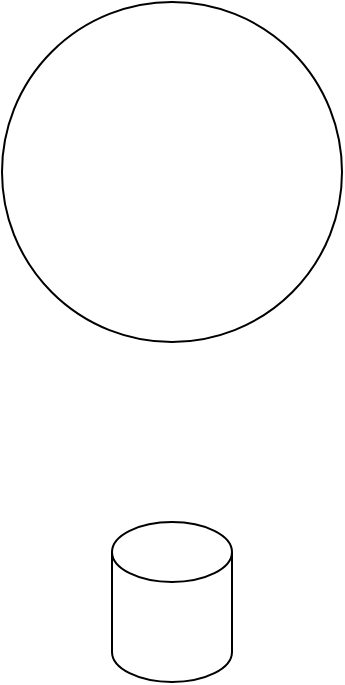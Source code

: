 <mxfile version="20.2.6" type="github"><diagram id="LfK2nU24KpOiZ4q0ZlP5" name="Page-1"><mxGraphModel dx="1422" dy="743" grid="1" gridSize="10" guides="1" tooltips="1" connect="1" arrows="1" fold="1" page="1" pageScale="1" pageWidth="850" pageHeight="1100" math="0" shadow="0"><root><mxCell id="0"/><mxCell id="1" parent="0"/><mxCell id="E54cA-_sD3c788qr0cIT-1" value="" style="ellipse;whiteSpace=wrap;html=1;aspect=fixed;" vertex="1" parent="1"><mxGeometry x="140" y="170" width="170" height="170" as="geometry"/></mxCell><mxCell id="E54cA-_sD3c788qr0cIT-2" value="" style="shape=cylinder3;whiteSpace=wrap;html=1;boundedLbl=1;backgroundOutline=1;size=15;" vertex="1" parent="1"><mxGeometry x="195" y="430" width="60" height="80" as="geometry"/></mxCell></root></mxGraphModel></diagram></mxfile>